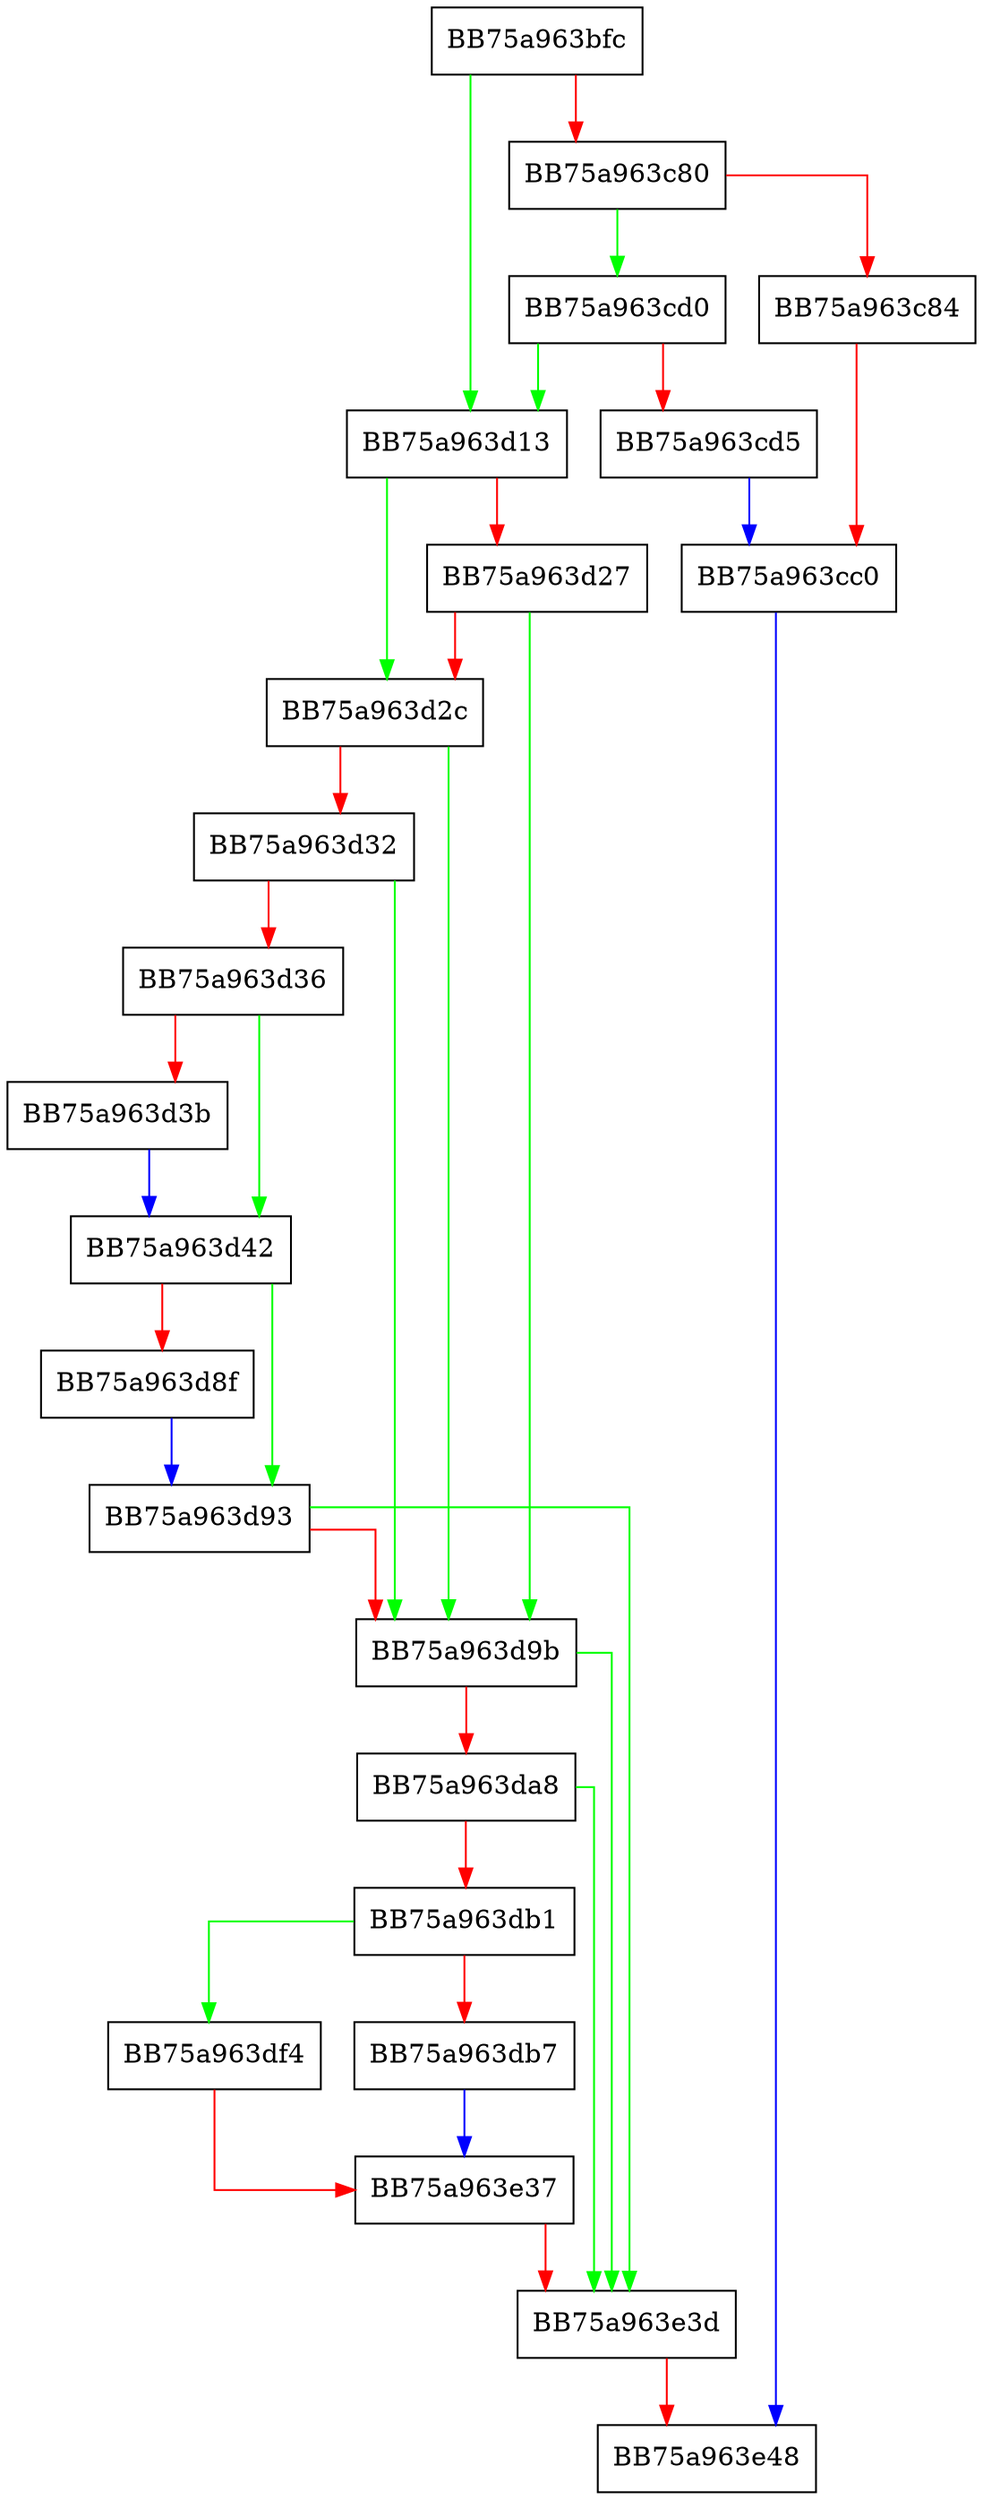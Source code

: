 digraph _set_model {
  node [shape="box"];
  graph [splines=ortho];
  BB75a963bfc -> BB75a963d13 [color="green"];
  BB75a963bfc -> BB75a963c80 [color="red"];
  BB75a963c80 -> BB75a963cd0 [color="green"];
  BB75a963c80 -> BB75a963c84 [color="red"];
  BB75a963c84 -> BB75a963cc0 [color="red"];
  BB75a963cc0 -> BB75a963e48 [color="blue"];
  BB75a963cd0 -> BB75a963d13 [color="green"];
  BB75a963cd0 -> BB75a963cd5 [color="red"];
  BB75a963cd5 -> BB75a963cc0 [color="blue"];
  BB75a963d13 -> BB75a963d2c [color="green"];
  BB75a963d13 -> BB75a963d27 [color="red"];
  BB75a963d27 -> BB75a963d9b [color="green"];
  BB75a963d27 -> BB75a963d2c [color="red"];
  BB75a963d2c -> BB75a963d9b [color="green"];
  BB75a963d2c -> BB75a963d32 [color="red"];
  BB75a963d32 -> BB75a963d9b [color="green"];
  BB75a963d32 -> BB75a963d36 [color="red"];
  BB75a963d36 -> BB75a963d42 [color="green"];
  BB75a963d36 -> BB75a963d3b [color="red"];
  BB75a963d3b -> BB75a963d42 [color="blue"];
  BB75a963d42 -> BB75a963d93 [color="green"];
  BB75a963d42 -> BB75a963d8f [color="red"];
  BB75a963d8f -> BB75a963d93 [color="blue"];
  BB75a963d93 -> BB75a963e3d [color="green"];
  BB75a963d93 -> BB75a963d9b [color="red"];
  BB75a963d9b -> BB75a963e3d [color="green"];
  BB75a963d9b -> BB75a963da8 [color="red"];
  BB75a963da8 -> BB75a963e3d [color="green"];
  BB75a963da8 -> BB75a963db1 [color="red"];
  BB75a963db1 -> BB75a963df4 [color="green"];
  BB75a963db1 -> BB75a963db7 [color="red"];
  BB75a963db7 -> BB75a963e37 [color="blue"];
  BB75a963df4 -> BB75a963e37 [color="red"];
  BB75a963e37 -> BB75a963e3d [color="red"];
  BB75a963e3d -> BB75a963e48 [color="red"];
}